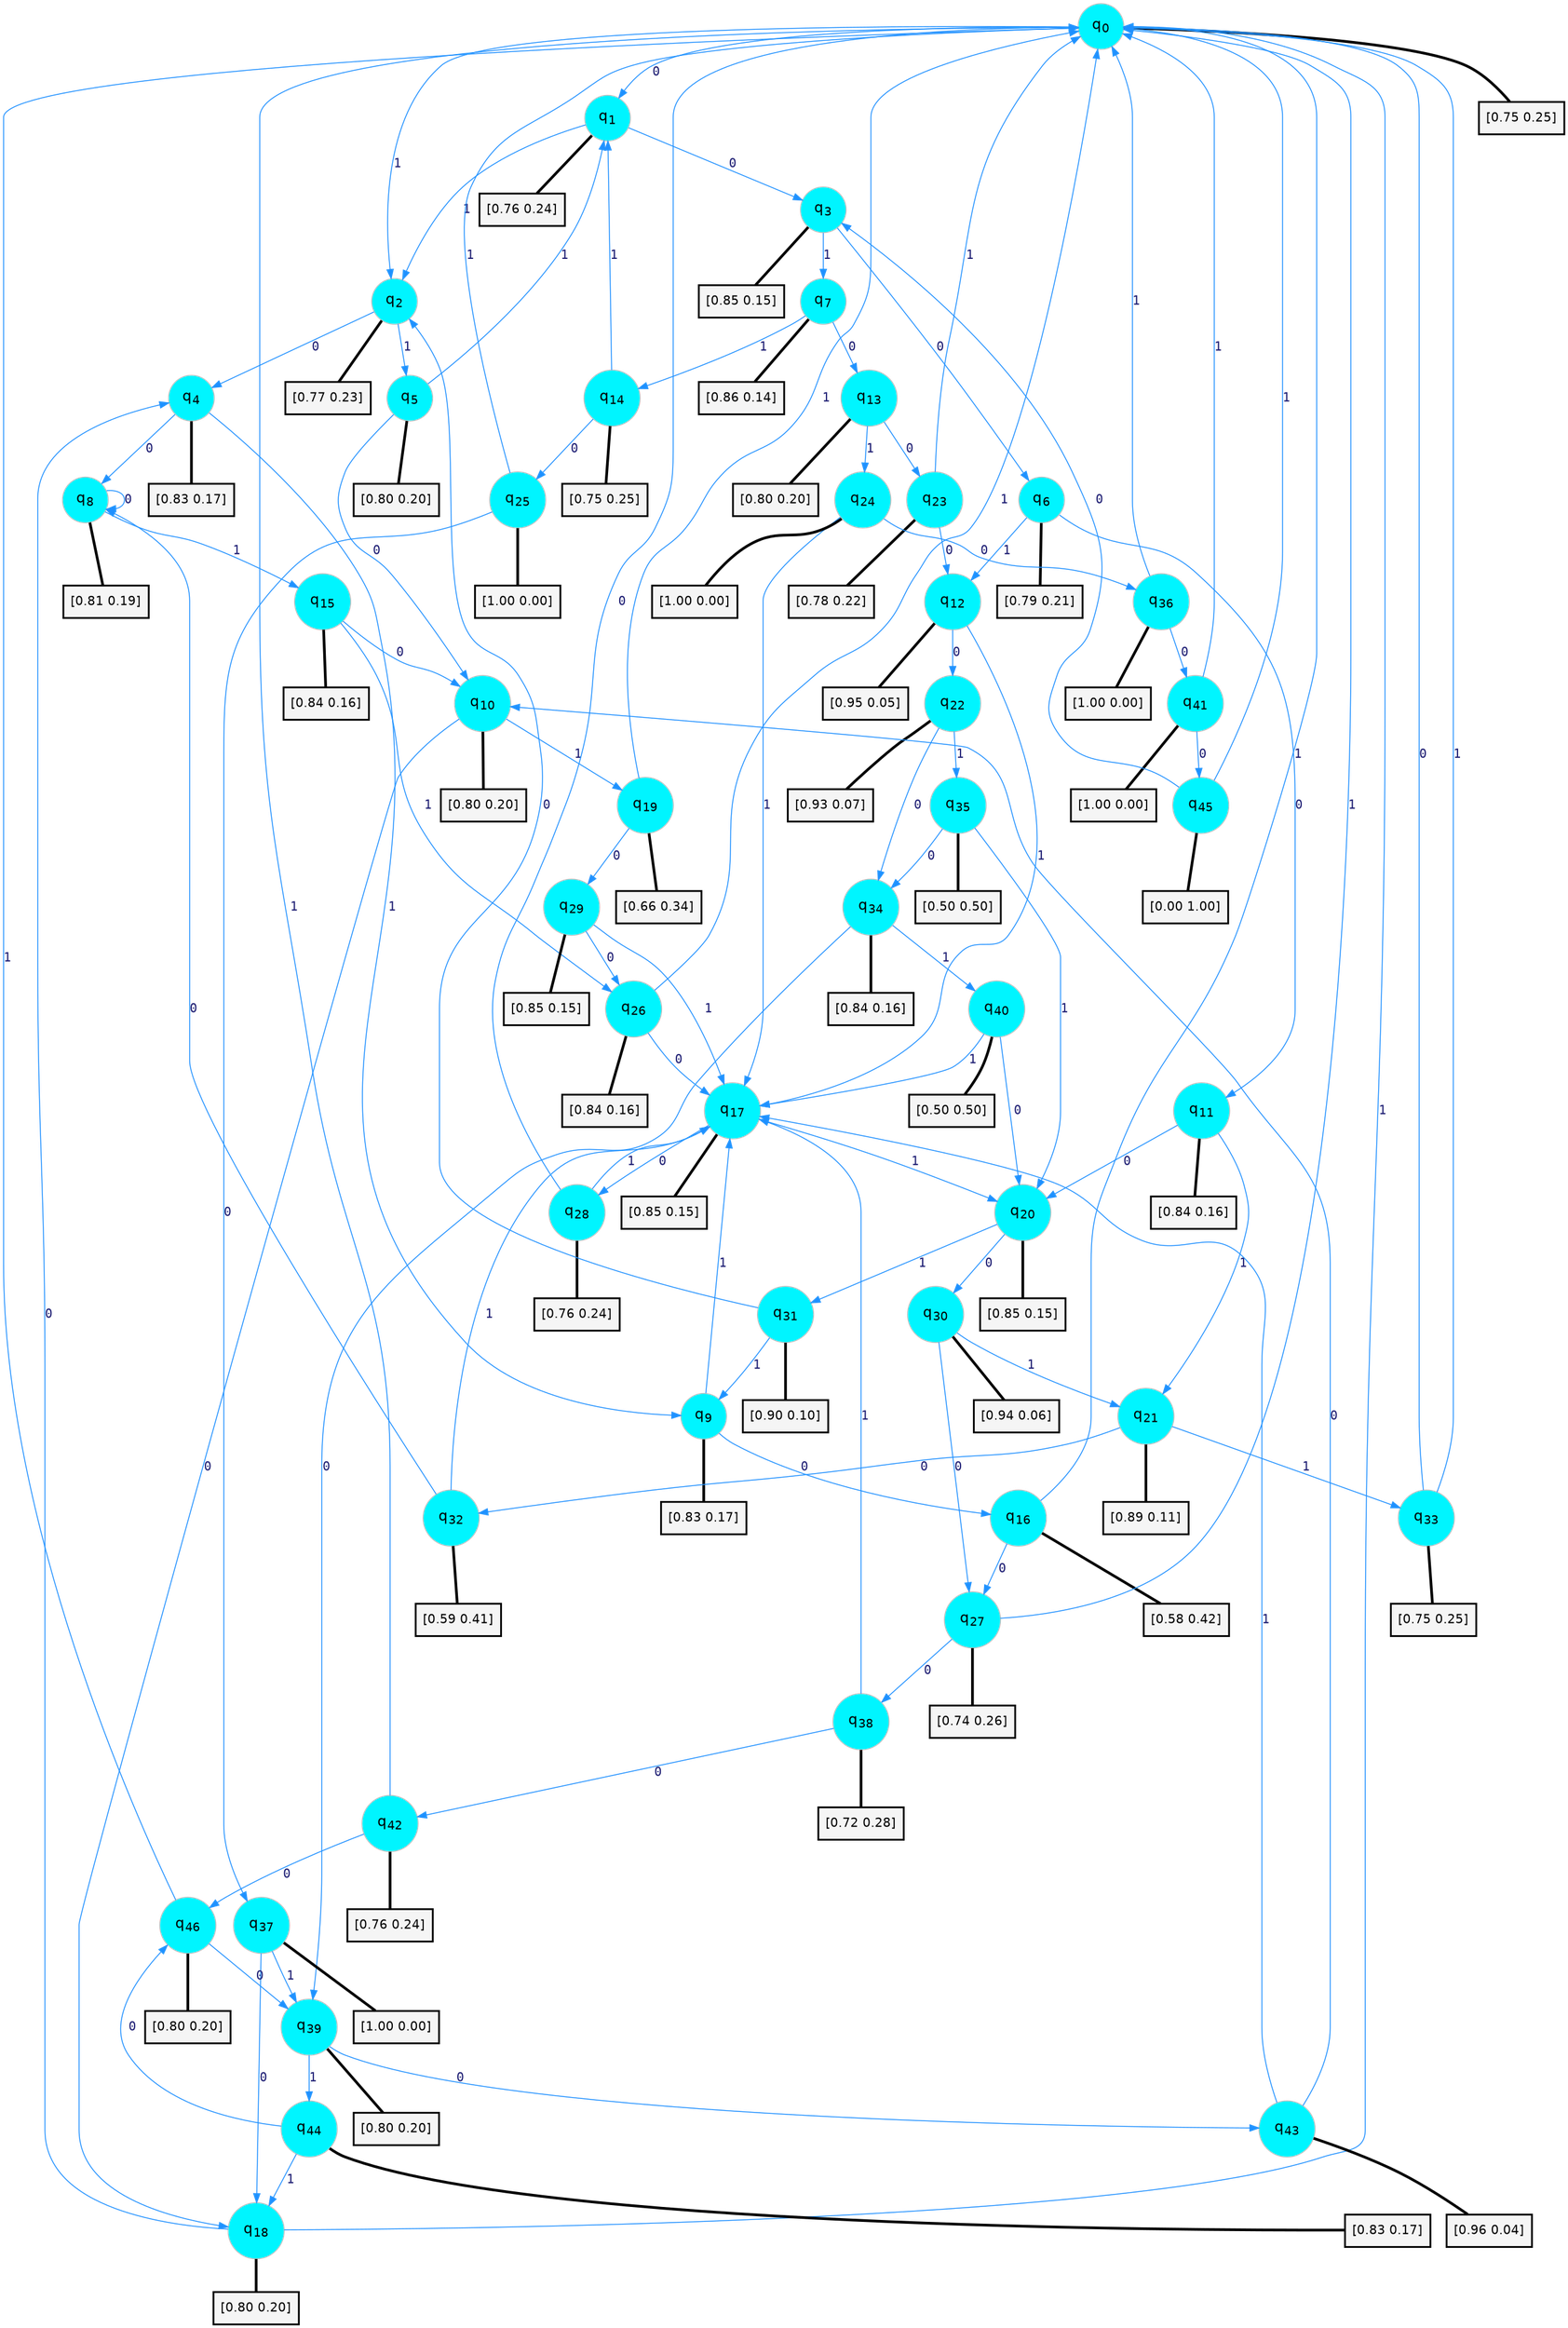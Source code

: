 digraph G {
graph [
bgcolor=transparent, dpi=300, rankdir=TD, size="40,25"];
node [
color=gray, fillcolor=turquoise1, fontcolor=black, fontname=Helvetica, fontsize=16, fontweight=bold, shape=circle, style=filled];
edge [
arrowsize=1, color=dodgerblue1, fontcolor=midnightblue, fontname=courier, fontweight=bold, penwidth=1, style=solid, weight=20];
0[label=<q<SUB>0</SUB>>];
1[label=<q<SUB>1</SUB>>];
2[label=<q<SUB>2</SUB>>];
3[label=<q<SUB>3</SUB>>];
4[label=<q<SUB>4</SUB>>];
5[label=<q<SUB>5</SUB>>];
6[label=<q<SUB>6</SUB>>];
7[label=<q<SUB>7</SUB>>];
8[label=<q<SUB>8</SUB>>];
9[label=<q<SUB>9</SUB>>];
10[label=<q<SUB>10</SUB>>];
11[label=<q<SUB>11</SUB>>];
12[label=<q<SUB>12</SUB>>];
13[label=<q<SUB>13</SUB>>];
14[label=<q<SUB>14</SUB>>];
15[label=<q<SUB>15</SUB>>];
16[label=<q<SUB>16</SUB>>];
17[label=<q<SUB>17</SUB>>];
18[label=<q<SUB>18</SUB>>];
19[label=<q<SUB>19</SUB>>];
20[label=<q<SUB>20</SUB>>];
21[label=<q<SUB>21</SUB>>];
22[label=<q<SUB>22</SUB>>];
23[label=<q<SUB>23</SUB>>];
24[label=<q<SUB>24</SUB>>];
25[label=<q<SUB>25</SUB>>];
26[label=<q<SUB>26</SUB>>];
27[label=<q<SUB>27</SUB>>];
28[label=<q<SUB>28</SUB>>];
29[label=<q<SUB>29</SUB>>];
30[label=<q<SUB>30</SUB>>];
31[label=<q<SUB>31</SUB>>];
32[label=<q<SUB>32</SUB>>];
33[label=<q<SUB>33</SUB>>];
34[label=<q<SUB>34</SUB>>];
35[label=<q<SUB>35</SUB>>];
36[label=<q<SUB>36</SUB>>];
37[label=<q<SUB>37</SUB>>];
38[label=<q<SUB>38</SUB>>];
39[label=<q<SUB>39</SUB>>];
40[label=<q<SUB>40</SUB>>];
41[label=<q<SUB>41</SUB>>];
42[label=<q<SUB>42</SUB>>];
43[label=<q<SUB>43</SUB>>];
44[label=<q<SUB>44</SUB>>];
45[label=<q<SUB>45</SUB>>];
46[label=<q<SUB>46</SUB>>];
47[label="[0.75 0.25]", shape=box,fontcolor=black, fontname=Helvetica, fontsize=14, penwidth=2, fillcolor=whitesmoke,color=black];
48[label="[0.76 0.24]", shape=box,fontcolor=black, fontname=Helvetica, fontsize=14, penwidth=2, fillcolor=whitesmoke,color=black];
49[label="[0.77 0.23]", shape=box,fontcolor=black, fontname=Helvetica, fontsize=14, penwidth=2, fillcolor=whitesmoke,color=black];
50[label="[0.85 0.15]", shape=box,fontcolor=black, fontname=Helvetica, fontsize=14, penwidth=2, fillcolor=whitesmoke,color=black];
51[label="[0.83 0.17]", shape=box,fontcolor=black, fontname=Helvetica, fontsize=14, penwidth=2, fillcolor=whitesmoke,color=black];
52[label="[0.80 0.20]", shape=box,fontcolor=black, fontname=Helvetica, fontsize=14, penwidth=2, fillcolor=whitesmoke,color=black];
53[label="[0.79 0.21]", shape=box,fontcolor=black, fontname=Helvetica, fontsize=14, penwidth=2, fillcolor=whitesmoke,color=black];
54[label="[0.86 0.14]", shape=box,fontcolor=black, fontname=Helvetica, fontsize=14, penwidth=2, fillcolor=whitesmoke,color=black];
55[label="[0.81 0.19]", shape=box,fontcolor=black, fontname=Helvetica, fontsize=14, penwidth=2, fillcolor=whitesmoke,color=black];
56[label="[0.83 0.17]", shape=box,fontcolor=black, fontname=Helvetica, fontsize=14, penwidth=2, fillcolor=whitesmoke,color=black];
57[label="[0.80 0.20]", shape=box,fontcolor=black, fontname=Helvetica, fontsize=14, penwidth=2, fillcolor=whitesmoke,color=black];
58[label="[0.84 0.16]", shape=box,fontcolor=black, fontname=Helvetica, fontsize=14, penwidth=2, fillcolor=whitesmoke,color=black];
59[label="[0.95 0.05]", shape=box,fontcolor=black, fontname=Helvetica, fontsize=14, penwidth=2, fillcolor=whitesmoke,color=black];
60[label="[0.80 0.20]", shape=box,fontcolor=black, fontname=Helvetica, fontsize=14, penwidth=2, fillcolor=whitesmoke,color=black];
61[label="[0.75 0.25]", shape=box,fontcolor=black, fontname=Helvetica, fontsize=14, penwidth=2, fillcolor=whitesmoke,color=black];
62[label="[0.84 0.16]", shape=box,fontcolor=black, fontname=Helvetica, fontsize=14, penwidth=2, fillcolor=whitesmoke,color=black];
63[label="[0.58 0.42]", shape=box,fontcolor=black, fontname=Helvetica, fontsize=14, penwidth=2, fillcolor=whitesmoke,color=black];
64[label="[0.85 0.15]", shape=box,fontcolor=black, fontname=Helvetica, fontsize=14, penwidth=2, fillcolor=whitesmoke,color=black];
65[label="[0.80 0.20]", shape=box,fontcolor=black, fontname=Helvetica, fontsize=14, penwidth=2, fillcolor=whitesmoke,color=black];
66[label="[0.66 0.34]", shape=box,fontcolor=black, fontname=Helvetica, fontsize=14, penwidth=2, fillcolor=whitesmoke,color=black];
67[label="[0.85 0.15]", shape=box,fontcolor=black, fontname=Helvetica, fontsize=14, penwidth=2, fillcolor=whitesmoke,color=black];
68[label="[0.89 0.11]", shape=box,fontcolor=black, fontname=Helvetica, fontsize=14, penwidth=2, fillcolor=whitesmoke,color=black];
69[label="[0.93 0.07]", shape=box,fontcolor=black, fontname=Helvetica, fontsize=14, penwidth=2, fillcolor=whitesmoke,color=black];
70[label="[0.78 0.22]", shape=box,fontcolor=black, fontname=Helvetica, fontsize=14, penwidth=2, fillcolor=whitesmoke,color=black];
71[label="[1.00 0.00]", shape=box,fontcolor=black, fontname=Helvetica, fontsize=14, penwidth=2, fillcolor=whitesmoke,color=black];
72[label="[1.00 0.00]", shape=box,fontcolor=black, fontname=Helvetica, fontsize=14, penwidth=2, fillcolor=whitesmoke,color=black];
73[label="[0.84 0.16]", shape=box,fontcolor=black, fontname=Helvetica, fontsize=14, penwidth=2, fillcolor=whitesmoke,color=black];
74[label="[0.74 0.26]", shape=box,fontcolor=black, fontname=Helvetica, fontsize=14, penwidth=2, fillcolor=whitesmoke,color=black];
75[label="[0.76 0.24]", shape=box,fontcolor=black, fontname=Helvetica, fontsize=14, penwidth=2, fillcolor=whitesmoke,color=black];
76[label="[0.85 0.15]", shape=box,fontcolor=black, fontname=Helvetica, fontsize=14, penwidth=2, fillcolor=whitesmoke,color=black];
77[label="[0.94 0.06]", shape=box,fontcolor=black, fontname=Helvetica, fontsize=14, penwidth=2, fillcolor=whitesmoke,color=black];
78[label="[0.90 0.10]", shape=box,fontcolor=black, fontname=Helvetica, fontsize=14, penwidth=2, fillcolor=whitesmoke,color=black];
79[label="[0.59 0.41]", shape=box,fontcolor=black, fontname=Helvetica, fontsize=14, penwidth=2, fillcolor=whitesmoke,color=black];
80[label="[0.75 0.25]", shape=box,fontcolor=black, fontname=Helvetica, fontsize=14, penwidth=2, fillcolor=whitesmoke,color=black];
81[label="[0.84 0.16]", shape=box,fontcolor=black, fontname=Helvetica, fontsize=14, penwidth=2, fillcolor=whitesmoke,color=black];
82[label="[0.50 0.50]", shape=box,fontcolor=black, fontname=Helvetica, fontsize=14, penwidth=2, fillcolor=whitesmoke,color=black];
83[label="[1.00 0.00]", shape=box,fontcolor=black, fontname=Helvetica, fontsize=14, penwidth=2, fillcolor=whitesmoke,color=black];
84[label="[1.00 0.00]", shape=box,fontcolor=black, fontname=Helvetica, fontsize=14, penwidth=2, fillcolor=whitesmoke,color=black];
85[label="[0.72 0.28]", shape=box,fontcolor=black, fontname=Helvetica, fontsize=14, penwidth=2, fillcolor=whitesmoke,color=black];
86[label="[0.80 0.20]", shape=box,fontcolor=black, fontname=Helvetica, fontsize=14, penwidth=2, fillcolor=whitesmoke,color=black];
87[label="[0.50 0.50]", shape=box,fontcolor=black, fontname=Helvetica, fontsize=14, penwidth=2, fillcolor=whitesmoke,color=black];
88[label="[1.00 0.00]", shape=box,fontcolor=black, fontname=Helvetica, fontsize=14, penwidth=2, fillcolor=whitesmoke,color=black];
89[label="[0.76 0.24]", shape=box,fontcolor=black, fontname=Helvetica, fontsize=14, penwidth=2, fillcolor=whitesmoke,color=black];
90[label="[0.96 0.04]", shape=box,fontcolor=black, fontname=Helvetica, fontsize=14, penwidth=2, fillcolor=whitesmoke,color=black];
91[label="[0.83 0.17]", shape=box,fontcolor=black, fontname=Helvetica, fontsize=14, penwidth=2, fillcolor=whitesmoke,color=black];
92[label="[0.00 1.00]", shape=box,fontcolor=black, fontname=Helvetica, fontsize=14, penwidth=2, fillcolor=whitesmoke,color=black];
93[label="[0.80 0.20]", shape=box,fontcolor=black, fontname=Helvetica, fontsize=14, penwidth=2, fillcolor=whitesmoke,color=black];
0->1 [label=0];
0->2 [label=1];
0->47 [arrowhead=none, penwidth=3,color=black];
1->3 [label=0];
1->2 [label=1];
1->48 [arrowhead=none, penwidth=3,color=black];
2->4 [label=0];
2->5 [label=1];
2->49 [arrowhead=none, penwidth=3,color=black];
3->6 [label=0];
3->7 [label=1];
3->50 [arrowhead=none, penwidth=3,color=black];
4->8 [label=0];
4->9 [label=1];
4->51 [arrowhead=none, penwidth=3,color=black];
5->10 [label=0];
5->1 [label=1];
5->52 [arrowhead=none, penwidth=3,color=black];
6->11 [label=0];
6->12 [label=1];
6->53 [arrowhead=none, penwidth=3,color=black];
7->13 [label=0];
7->14 [label=1];
7->54 [arrowhead=none, penwidth=3,color=black];
8->8 [label=0];
8->15 [label=1];
8->55 [arrowhead=none, penwidth=3,color=black];
9->16 [label=0];
9->17 [label=1];
9->56 [arrowhead=none, penwidth=3,color=black];
10->18 [label=0];
10->19 [label=1];
10->57 [arrowhead=none, penwidth=3,color=black];
11->20 [label=0];
11->21 [label=1];
11->58 [arrowhead=none, penwidth=3,color=black];
12->22 [label=0];
12->17 [label=1];
12->59 [arrowhead=none, penwidth=3,color=black];
13->23 [label=0];
13->24 [label=1];
13->60 [arrowhead=none, penwidth=3,color=black];
14->25 [label=0];
14->1 [label=1];
14->61 [arrowhead=none, penwidth=3,color=black];
15->10 [label=0];
15->26 [label=1];
15->62 [arrowhead=none, penwidth=3,color=black];
16->27 [label=0];
16->0 [label=1];
16->63 [arrowhead=none, penwidth=3,color=black];
17->28 [label=0];
17->20 [label=1];
17->64 [arrowhead=none, penwidth=3,color=black];
18->4 [label=0];
18->0 [label=1];
18->65 [arrowhead=none, penwidth=3,color=black];
19->29 [label=0];
19->0 [label=1];
19->66 [arrowhead=none, penwidth=3,color=black];
20->30 [label=0];
20->31 [label=1];
20->67 [arrowhead=none, penwidth=3,color=black];
21->32 [label=0];
21->33 [label=1];
21->68 [arrowhead=none, penwidth=3,color=black];
22->34 [label=0];
22->35 [label=1];
22->69 [arrowhead=none, penwidth=3,color=black];
23->12 [label=0];
23->0 [label=1];
23->70 [arrowhead=none, penwidth=3,color=black];
24->36 [label=0];
24->17 [label=1];
24->71 [arrowhead=none, penwidth=3,color=black];
25->37 [label=0];
25->0 [label=1];
25->72 [arrowhead=none, penwidth=3,color=black];
26->17 [label=0];
26->0 [label=1];
26->73 [arrowhead=none, penwidth=3,color=black];
27->38 [label=0];
27->0 [label=1];
27->74 [arrowhead=none, penwidth=3,color=black];
28->0 [label=0];
28->17 [label=1];
28->75 [arrowhead=none, penwidth=3,color=black];
29->26 [label=0];
29->17 [label=1];
29->76 [arrowhead=none, penwidth=3,color=black];
30->27 [label=0];
30->21 [label=1];
30->77 [arrowhead=none, penwidth=3,color=black];
31->2 [label=0];
31->9 [label=1];
31->78 [arrowhead=none, penwidth=3,color=black];
32->8 [label=0];
32->17 [label=1];
32->79 [arrowhead=none, penwidth=3,color=black];
33->0 [label=0];
33->0 [label=1];
33->80 [arrowhead=none, penwidth=3,color=black];
34->39 [label=0];
34->40 [label=1];
34->81 [arrowhead=none, penwidth=3,color=black];
35->34 [label=0];
35->20 [label=1];
35->82 [arrowhead=none, penwidth=3,color=black];
36->41 [label=0];
36->0 [label=1];
36->83 [arrowhead=none, penwidth=3,color=black];
37->18 [label=0];
37->39 [label=1];
37->84 [arrowhead=none, penwidth=3,color=black];
38->42 [label=0];
38->17 [label=1];
38->85 [arrowhead=none, penwidth=3,color=black];
39->43 [label=0];
39->44 [label=1];
39->86 [arrowhead=none, penwidth=3,color=black];
40->20 [label=0];
40->17 [label=1];
40->87 [arrowhead=none, penwidth=3,color=black];
41->45 [label=0];
41->0 [label=1];
41->88 [arrowhead=none, penwidth=3,color=black];
42->46 [label=0];
42->0 [label=1];
42->89 [arrowhead=none, penwidth=3,color=black];
43->10 [label=0];
43->17 [label=1];
43->90 [arrowhead=none, penwidth=3,color=black];
44->46 [label=0];
44->18 [label=1];
44->91 [arrowhead=none, penwidth=3,color=black];
45->3 [label=0];
45->0 [label=1];
45->92 [arrowhead=none, penwidth=3,color=black];
46->39 [label=0];
46->0 [label=1];
46->93 [arrowhead=none, penwidth=3,color=black];
}

